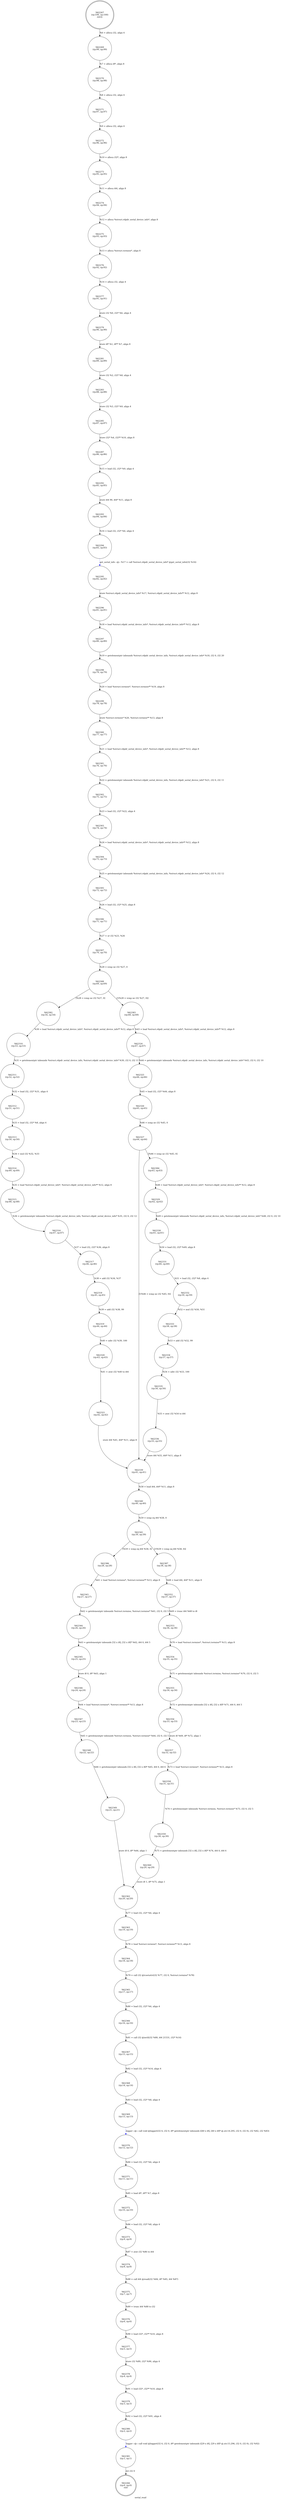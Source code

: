 digraph serial_read {
label="serial_read"
62266 [label="N62266\n(rp:0, ep:0)\nexit", shape="doublecircle"]
62267 [label="N62267\n(rp:100, ep:100)\nentry", shape="doublecircle"]
62267 -> 62269 [label="%6 = alloca i32, align 4"]
62269 [label="N62269\n(rp:99, ep:99)", shape="circle"]
62269 -> 62270 [label="%7 = alloca i8*, align 8"]
62270 [label="N62270\n(rp:98, ep:98)", shape="circle"]
62270 -> 62271 [label="%8 = alloca i32, align 4"]
62271 [label="N62271\n(rp:97, ep:97)", shape="circle"]
62271 -> 62272 [label="%9 = alloca i32, align 4"]
62272 [label="N62272\n(rp:96, ep:96)", shape="circle"]
62272 -> 62273 [label="%10 = alloca i32*, align 8"]
62273 [label="N62273\n(rp:95, ep:95)", shape="circle"]
62273 -> 62274 [label="%11 = alloca i64, align 8"]
62274 [label="N62274\n(rp:94, ep:94)", shape="circle"]
62274 -> 62275 [label="%12 = alloca %struct.rdpdr_serial_device_info*, align 8"]
62275 [label="N62275\n(rp:93, ep:93)", shape="circle"]
62275 -> 62276 [label="%13 = alloca %struct.termios*, align 8"]
62276 [label="N62276\n(rp:92, ep:92)", shape="circle"]
62276 -> 62277 [label="%14 = alloca i32, align 4"]
62277 [label="N62277\n(rp:91, ep:91)", shape="circle"]
62277 -> 62279 [label="store i32 %0, i32* %6, align 4"]
62279 [label="N62279\n(rp:90, ep:90)", shape="circle"]
62279 -> 62281 [label="store i8* %1, i8** %7, align 8"]
62281 [label="N62281\n(rp:89, ep:89)", shape="circle"]
62281 -> 62283 [label="store i32 %2, i32* %8, align 4"]
62283 [label="N62283\n(rp:88, ep:88)", shape="circle"]
62283 -> 62285 [label="store i32 %3, i32* %9, align 4"]
62285 [label="N62285\n(rp:87, ep:87)", shape="circle"]
62285 -> 62287 [label="store i32* %4, i32** %10, align 8"]
62287 [label="N62287\n(rp:86, ep:86)", shape="circle"]
62287 -> 62292 [label="%15 = load i32, i32* %9, align 4"]
62292 [label="N62292\n(rp:85, ep:85)", shape="circle"]
62292 -> 62293 [label="store i64 90, i64* %11, align 8"]
62293 [label="N62293\n(rp:84, ep:84)", shape="circle"]
62293 -> 62294 [label="%16 = load i32, i32* %6, align 4"]
62294 [label="N62294\n(rp:83, ep:83)", shape="circle"]
62294 -> 62295 [label="get_serial_info --@-- %17 = call %struct.rdpdr_serial_device_info* @get_serial_info(i32 %16)", style="dashed", color="blue"]
62295 [label="N62295\n(rp:82, ep:82)", shape="circle"]
62295 -> 62296 [label="store %struct.rdpdr_serial_device_info* %17, %struct.rdpdr_serial_device_info** %12, align 8"]
62296 [label="N62296\n(rp:81, ep:81)", shape="circle"]
62296 -> 62297 [label="%18 = load %struct.rdpdr_serial_device_info*, %struct.rdpdr_serial_device_info** %12, align 8"]
62297 [label="N62297\n(rp:80, ep:80)", shape="circle"]
62297 -> 62298 [label="%19 = getelementptr inbounds %struct.rdpdr_serial_device_info, %struct.rdpdr_serial_device_info* %18, i32 0, i32 20"]
62298 [label="N62298\n(rp:79, ep:79)", shape="circle"]
62298 -> 62299 [label="%20 = load %struct.termios*, %struct.termios** %19, align 8"]
62299 [label="N62299\n(rp:78, ep:78)", shape="circle"]
62299 -> 62300 [label="store %struct.termios* %20, %struct.termios** %13, align 8"]
62300 [label="N62300\n(rp:77, ep:77)", shape="circle"]
62300 -> 62301 [label="%21 = load %struct.rdpdr_serial_device_info*, %struct.rdpdr_serial_device_info** %12, align 8"]
62301 [label="N62301\n(rp:76, ep:76)", shape="circle"]
62301 -> 62302 [label="%22 = getelementptr inbounds %struct.rdpdr_serial_device_info, %struct.rdpdr_serial_device_info* %21, i32 0, i32 11"]
62302 [label="N62302\n(rp:75, ep:75)", shape="circle"]
62302 -> 62303 [label="%23 = load i32, i32* %22, align 4"]
62303 [label="N62303\n(rp:74, ep:74)", shape="circle"]
62303 -> 62304 [label="%24 = load %struct.rdpdr_serial_device_info*, %struct.rdpdr_serial_device_info** %12, align 8"]
62304 [label="N62304\n(rp:73, ep:73)", shape="circle"]
62304 -> 62305 [label="%25 = getelementptr inbounds %struct.rdpdr_serial_device_info, %struct.rdpdr_serial_device_info* %24, i32 0, i32 12"]
62305 [label="N62305\n(rp:72, ep:72)", shape="circle"]
62305 -> 62306 [label="%26 = load i32, i32* %25, align 8"]
62306 [label="N62306\n(rp:71, ep:71)", shape="circle"]
62306 -> 62307 [label="%27 = or i32 %23, %26"]
62307 [label="N62307\n(rp:70, ep:70)", shape="circle"]
62307 -> 62308 [label="%28 = icmp ne i32 %27, 0"]
62308 [label="N62308\n(rp:69, ep:69)", shape="circle"]
62308 -> 62382 [label="[%28 = icmp ne i32 %27, 0]"]
62308 -> 62383 [label="[!(%28 = icmp ne i32 %27, 0)]"]
62310 [label="N62310\n(rp:53, ep:53)", shape="circle"]
62310 -> 62311 [label="%31 = getelementptr inbounds %struct.rdpdr_serial_device_info, %struct.rdpdr_serial_device_info* %30, i32 0, i32 11"]
62311 [label="N62311\n(rp:52, ep:52)", shape="circle"]
62311 -> 62312 [label="%32 = load i32, i32* %31, align 4"]
62312 [label="N62312\n(rp:51, ep:51)", shape="circle"]
62312 -> 62313 [label="%33 = load i32, i32* %8, align 4"]
62313 [label="N62313\n(rp:50, ep:50)", shape="circle"]
62313 -> 62314 [label="%34 = mul i32 %32, %33"]
62314 [label="N62314\n(rp:49, ep:49)", shape="circle"]
62314 -> 62315 [label="%35 = load %struct.rdpdr_serial_device_info*, %struct.rdpdr_serial_device_info** %12, align 8"]
62315 [label="N62315\n(rp:48, ep:48)", shape="circle"]
62315 -> 62316 [label="%36 = getelementptr inbounds %struct.rdpdr_serial_device_info, %struct.rdpdr_serial_device_info* %35, i32 0, i32 12"]
62316 [label="N62316\n(rp:47, ep:47)", shape="circle"]
62316 -> 62317 [label="%37 = load i32, i32* %36, align 8"]
62317 [label="N62317\n(rp:46, ep:46)", shape="circle"]
62317 -> 62318 [label="%38 = add i32 %34, %37"]
62318 [label="N62318\n(rp:45, ep:45)", shape="circle"]
62318 -> 62319 [label="%39 = add i32 %38, 99"]
62319 [label="N62319\n(rp:44, ep:44)", shape="circle"]
62319 -> 62320 [label="%40 = udiv i32 %39, 100"]
62320 [label="N62320\n(rp:43, ep:43)", shape="circle"]
62320 -> 62321 [label="%41 = zext i32 %40 to i64"]
62321 [label="N62321\n(rp:42, ep:42)", shape="circle"]
62321 -> 62339 [label="store i64 %41, i64* %11, align 8"]
62324 [label="N62324\n(rp:67, ep:67)", shape="circle"]
62324 -> 62325 [label="%44 = getelementptr inbounds %struct.rdpdr_serial_device_info, %struct.rdpdr_serial_device_info* %43, i32 0, i32 10"]
62325 [label="N62325\n(rp:66, ep:66)", shape="circle"]
62325 -> 62326 [label="%45 = load i32, i32* %44, align 8"]
62326 [label="N62326\n(rp:65, ep:65)", shape="circle"]
62326 -> 62327 [label="%46 = icmp ne i32 %45, 0"]
62327 [label="N62327\n(rp:64, ep:64)", shape="circle"]
62327 -> 62384 [label="[%46 = icmp ne i32 %45, 0]"]
62327 -> 62339 [label="[!(%46 = icmp ne i32 %45, 0)]"]
62329 [label="N62329\n(rp:62, ep:62)", shape="circle"]
62329 -> 62330 [label="%49 = getelementptr inbounds %struct.rdpdr_serial_device_info, %struct.rdpdr_serial_device_info* %48, i32 0, i32 10"]
62330 [label="N62330\n(rp:61, ep:61)", shape="circle"]
62330 -> 62331 [label="%50 = load i32, i32* %49, align 8"]
62331 [label="N62331\n(rp:60, ep:60)", shape="circle"]
62331 -> 62332 [label="%51 = load i32, i32* %8, align 4"]
62332 [label="N62332\n(rp:59, ep:59)", shape="circle"]
62332 -> 62333 [label="%52 = mul i32 %50, %51"]
62333 [label="N62333\n(rp:58, ep:58)", shape="circle"]
62333 -> 62334 [label="%53 = add i32 %52, 99"]
62334 [label="N62334\n(rp:57, ep:57)", shape="circle"]
62334 -> 62335 [label="%54 = udiv i32 %53, 100"]
62335 [label="N62335\n(rp:56, ep:56)", shape="circle"]
62335 -> 62336 [label="%55 = zext i32 %54 to i64"]
62336 [label="N62336\n(rp:55, ep:55)", shape="circle"]
62336 -> 62339 [label="store i64 %55, i64* %11, align 8"]
62339 [label="N62339\n(rp:41, ep:41)", shape="circle"]
62339 -> 62340 [label="%58 = load i64, i64* %11, align 8"]
62340 [label="N62340\n(rp:40, ep:40)", shape="circle"]
62340 -> 62341 [label="%59 = icmp eq i64 %58, 0"]
62341 [label="N62341\n(rp:39, ep:39)", shape="circle"]
62341 -> 62386 [label="[%59 = icmp eq i64 %58, 0]"]
62341 -> 62387 [label="[!(%59 = icmp eq i64 %58, 0)]"]
62343 [label="N62343\n(rp:27, ep:27)", shape="circle"]
62343 -> 62344 [label="%62 = getelementptr inbounds %struct.termios, %struct.termios* %61, i32 0, i32 5"]
62344 [label="N62344\n(rp:26, ep:26)", shape="circle"]
62344 -> 62345 [label="%63 = getelementptr inbounds [32 x i8], [32 x i8]* %62, i64 0, i64 5"]
62345 [label="N62345\n(rp:25, ep:25)", shape="circle"]
62345 -> 62346 [label="store i8 0, i8* %63, align 1"]
62346 [label="N62346\n(rp:24, ep:24)", shape="circle"]
62346 -> 62347 [label="%64 = load %struct.termios*, %struct.termios** %13, align 8"]
62347 [label="N62347\n(rp:23, ep:23)", shape="circle"]
62347 -> 62348 [label="%65 = getelementptr inbounds %struct.termios, %struct.termios* %64, i32 0, i32 5"]
62348 [label="N62348\n(rp:22, ep:22)", shape="circle"]
62348 -> 62349 [label="%66 = getelementptr inbounds [32 x i8], [32 x i8]* %65, i64 0, i64 6"]
62349 [label="N62349\n(rp:21, ep:21)", shape="circle"]
62349 -> 62362 [label="store i8 0, i8* %66, align 1"]
62352 [label="N62352\n(rp:37, ep:37)", shape="circle"]
62352 -> 62353 [label="%69 = trunc i64 %68 to i8"]
62353 [label="N62353\n(rp:36, ep:36)", shape="circle"]
62353 -> 62354 [label="%70 = load %struct.termios*, %struct.termios** %13, align 8"]
62354 [label="N62354\n(rp:35, ep:35)", shape="circle"]
62354 -> 62355 [label="%71 = getelementptr inbounds %struct.termios, %struct.termios* %70, i32 0, i32 5"]
62355 [label="N62355\n(rp:34, ep:34)", shape="circle"]
62355 -> 62356 [label="%72 = getelementptr inbounds [32 x i8], [32 x i8]* %71, i64 0, i64 5"]
62356 [label="N62356\n(rp:33, ep:33)", shape="circle"]
62356 -> 62357 [label="store i8 %69, i8* %72, align 1"]
62357 [label="N62357\n(rp:32, ep:32)", shape="circle"]
62357 -> 62358 [label="%73 = load %struct.termios*, %struct.termios** %13, align 8"]
62358 [label="N62358\n(rp:31, ep:31)", shape="circle"]
62358 -> 62359 [label="%74 = getelementptr inbounds %struct.termios, %struct.termios* %73, i32 0, i32 5"]
62359 [label="N62359\n(rp:30, ep:30)", shape="circle"]
62359 -> 62360 [label="%75 = getelementptr inbounds [32 x i8], [32 x i8]* %74, i64 0, i64 6"]
62360 [label="N62360\n(rp:29, ep:29)", shape="circle"]
62360 -> 62362 [label="store i8 1, i8* %75, align 1"]
62362 [label="N62362\n(rp:20, ep:20)", shape="circle"]
62362 -> 62363 [label="%77 = load i32, i32* %6, align 4"]
62363 [label="N62363\n(rp:19, ep:19)", shape="circle"]
62363 -> 62364 [label="%78 = load %struct.termios*, %struct.termios** %13, align 8"]
62364 [label="N62364\n(rp:18, ep:18)", shape="circle"]
62364 -> 62365 [label="%79 = call i32 @tcsetattr(i32 %77, i32 0, %struct.termios* %78)"]
62365 [label="N62365\n(rp:17, ep:17)", shape="circle"]
62365 -> 62366 [label="%80 = load i32, i32* %6, align 4"]
62366 [label="N62366\n(rp:16, ep:16)", shape="circle"]
62366 -> 62367 [label="%81 = call i32 @ioctl(i32 %80, i64 21531, i32* %14)"]
62367 [label="N62367\n(rp:15, ep:15)", shape="circle"]
62367 -> 62368 [label="%82 = load i32, i32* %14, align 4"]
62368 [label="N62368\n(rp:14, ep:14)", shape="circle"]
62368 -> 62369 [label="%83 = load i32, i32* %8, align 4"]
62369 [label="N62369\n(rp:13, ep:13)", shape="circle"]
62369 -> 62370 [label="logger --@-- call void @logger(i32 6, i32 0, i8* getelementptr inbounds ([40 x i8], [40 x i8]* @.str.14.295, i32 0, i32 0), i32 %82, i32 %83)", style="dashed", color="blue"]
62370 [label="N62370\n(rp:12, ep:12)", shape="circle"]
62370 -> 62371 [label="%84 = load i32, i32* %6, align 4"]
62371 [label="N62371\n(rp:11, ep:11)", shape="circle"]
62371 -> 62372 [label="%85 = load i8*, i8** %7, align 8"]
62372 [label="N62372\n(rp:10, ep:10)", shape="circle"]
62372 -> 62373 [label="%86 = load i32, i32* %8, align 4"]
62373 [label="N62373\n(rp:9, ep:9)", shape="circle"]
62373 -> 62374 [label="%87 = zext i32 %86 to i64"]
62374 [label="N62374\n(rp:8, ep:8)", shape="circle"]
62374 -> 62375 [label="%88 = call i64 @read(i32 %84, i8* %85, i64 %87)"]
62375 [label="N62375\n(rp:7, ep:7)", shape="circle"]
62375 -> 62376 [label="%89 = trunc i64 %88 to i32"]
62376 [label="N62376\n(rp:6, ep:6)", shape="circle"]
62376 -> 62377 [label="%90 = load i32*, i32** %10, align 8"]
62377 [label="N62377\n(rp:5, ep:5)", shape="circle"]
62377 -> 62378 [label="store i32 %89, i32* %90, align 4"]
62378 [label="N62378\n(rp:4, ep:4)", shape="circle"]
62378 -> 62379 [label="%91 = load i32*, i32** %10, align 8"]
62379 [label="N62379\n(rp:3, ep:3)", shape="circle"]
62379 -> 62380 [label="%92 = load i32, i32* %91, align 4"]
62380 [label="N62380\n(rp:2, ep:2)", shape="circle"]
62380 -> 62381 [label="logger --@-- call void @logger(i32 6, i32 0, i8* getelementptr inbounds ([29 x i8], [29 x i8]* @.str.15.296, i32 0, i32 0), i32 %92)", style="dashed", color="blue"]
62381 [label="N62381\n(rp:1, ep:1)", shape="circle"]
62381 -> 62266 [label="ret i32 0"]
62382 [label="N62382\n(rp:54, ep:54)", shape="circle"]
62382 -> 62310 [label="%30 = load %struct.rdpdr_serial_device_info*, %struct.rdpdr_serial_device_info** %12, align 8"]
62383 [label="N62383\n(rp:68, ep:68)", shape="circle"]
62383 -> 62324 [label="%43 = load %struct.rdpdr_serial_device_info*, %struct.rdpdr_serial_device_info** %12, align 8"]
62384 [label="N62384\n(rp:63, ep:63)", shape="circle"]
62384 -> 62329 [label="%48 = load %struct.rdpdr_serial_device_info*, %struct.rdpdr_serial_device_info** %12, align 8"]
62386 [label="N62386\n(rp:28, ep:28)", shape="circle"]
62386 -> 62343 [label="%61 = load %struct.termios*, %struct.termios** %13, align 8"]
62387 [label="N62387\n(rp:38, ep:38)", shape="circle"]
62387 -> 62352 [label="%68 = load i64, i64* %11, align 8"]
}
